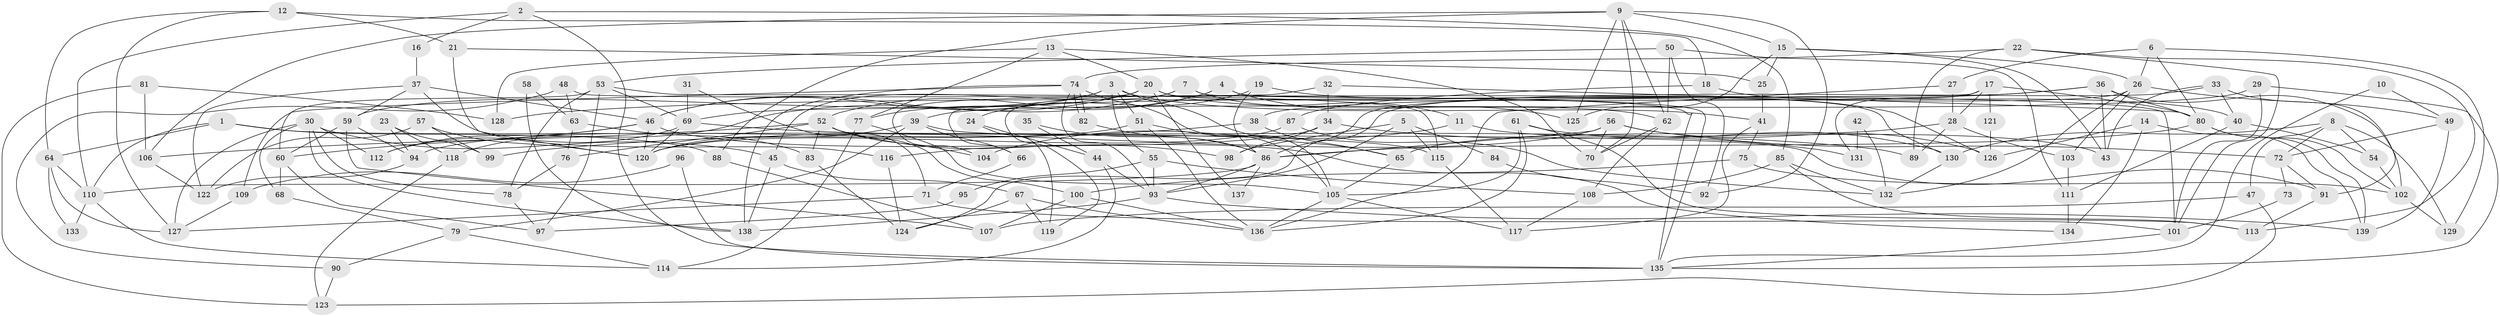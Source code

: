 // coarse degree distribution, {5: 0.1797752808988764, 6: 0.12359550561797752, 8: 0.06741573033707865, 9: 0.02247191011235955, 4: 0.2696629213483146, 7: 0.056179775280898875, 3: 0.20224719101123595, 10: 0.02247191011235955, 12: 0.011235955056179775, 2: 0.033707865168539325, 11: 0.011235955056179775}
// Generated by graph-tools (version 1.1) at 2025/41/03/06/25 10:41:57]
// undirected, 139 vertices, 278 edges
graph export_dot {
graph [start="1"]
  node [color=gray90,style=filled];
  1;
  2;
  3;
  4;
  5;
  6;
  7;
  8;
  9;
  10;
  11;
  12;
  13;
  14;
  15;
  16;
  17;
  18;
  19;
  20;
  21;
  22;
  23;
  24;
  25;
  26;
  27;
  28;
  29;
  30;
  31;
  32;
  33;
  34;
  35;
  36;
  37;
  38;
  39;
  40;
  41;
  42;
  43;
  44;
  45;
  46;
  47;
  48;
  49;
  50;
  51;
  52;
  53;
  54;
  55;
  56;
  57;
  58;
  59;
  60;
  61;
  62;
  63;
  64;
  65;
  66;
  67;
  68;
  69;
  70;
  71;
  72;
  73;
  74;
  75;
  76;
  77;
  78;
  79;
  80;
  81;
  82;
  83;
  84;
  85;
  86;
  87;
  88;
  89;
  90;
  91;
  92;
  93;
  94;
  95;
  96;
  97;
  98;
  99;
  100;
  101;
  102;
  103;
  104;
  105;
  106;
  107;
  108;
  109;
  110;
  111;
  112;
  113;
  114;
  115;
  116;
  117;
  118;
  119;
  120;
  121;
  122;
  123;
  124;
  125;
  126;
  127;
  128;
  129;
  130;
  131;
  132;
  133;
  134;
  135;
  136;
  137;
  138;
  139;
  1 -- 88;
  1 -- 64;
  1 -- 110;
  1 -- 115;
  2 -- 110;
  2 -- 135;
  2 -- 16;
  2 -- 85;
  3 -- 59;
  3 -- 41;
  3 -- 46;
  3 -- 51;
  3 -- 55;
  3 -- 65;
  4 -- 125;
  4 -- 77;
  4 -- 52;
  4 -- 135;
  5 -- 115;
  5 -- 93;
  5 -- 84;
  5 -- 98;
  6 -- 26;
  6 -- 27;
  6 -- 80;
  6 -- 129;
  7 -- 45;
  7 -- 135;
  7 -- 11;
  7 -- 118;
  8 -- 129;
  8 -- 130;
  8 -- 47;
  8 -- 54;
  8 -- 72;
  9 -- 15;
  9 -- 70;
  9 -- 62;
  9 -- 88;
  9 -- 92;
  9 -- 106;
  9 -- 125;
  10 -- 49;
  10 -- 135;
  11 -- 43;
  11 -- 104;
  12 -- 18;
  12 -- 127;
  12 -- 21;
  12 -- 64;
  13 -- 70;
  13 -- 20;
  13 -- 77;
  13 -- 128;
  14 -- 139;
  14 -- 126;
  14 -- 134;
  15 -- 26;
  15 -- 43;
  15 -- 25;
  15 -- 125;
  16 -- 37;
  17 -- 28;
  17 -- 80;
  17 -- 66;
  17 -- 121;
  17 -- 131;
  18 -- 40;
  18 -- 87;
  19 -- 24;
  19 -- 86;
  19 -- 126;
  20 -- 62;
  20 -- 104;
  20 -- 46;
  20 -- 69;
  20 -- 130;
  20 -- 137;
  21 -- 120;
  21 -- 25;
  22 -- 74;
  22 -- 113;
  22 -- 89;
  22 -- 101;
  23 -- 99;
  23 -- 94;
  23 -- 118;
  24 -- 44;
  24 -- 119;
  25 -- 41;
  26 -- 86;
  26 -- 132;
  26 -- 49;
  26 -- 103;
  27 -- 28;
  27 -- 136;
  28 -- 65;
  28 -- 103;
  28 -- 89;
  29 -- 39;
  29 -- 135;
  29 -- 101;
  30 -- 112;
  30 -- 68;
  30 -- 45;
  30 -- 78;
  30 -- 127;
  30 -- 138;
  31 -- 69;
  31 -- 71;
  32 -- 80;
  32 -- 34;
  32 -- 119;
  33 -- 91;
  33 -- 124;
  33 -- 40;
  33 -- 43;
  34 -- 98;
  34 -- 116;
  34 -- 131;
  35 -- 44;
  35 -- 86;
  36 -- 80;
  36 -- 102;
  36 -- 38;
  36 -- 43;
  36 -- 128;
  37 -- 46;
  37 -- 122;
  37 -- 59;
  37 -- 116;
  38 -- 65;
  38 -- 99;
  39 -- 120;
  39 -- 66;
  39 -- 79;
  39 -- 91;
  40 -- 54;
  40 -- 111;
  41 -- 117;
  41 -- 75;
  42 -- 131;
  42 -- 132;
  44 -- 114;
  44 -- 93;
  45 -- 138;
  45 -- 67;
  46 -- 60;
  46 -- 112;
  46 -- 120;
  46 -- 134;
  47 -- 123;
  47 -- 107;
  48 -- 90;
  48 -- 101;
  48 -- 63;
  49 -- 139;
  49 -- 72;
  50 -- 111;
  50 -- 53;
  50 -- 62;
  50 -- 92;
  51 -- 136;
  51 -- 94;
  51 -- 105;
  52 -- 100;
  52 -- 76;
  52 -- 83;
  52 -- 98;
  52 -- 104;
  52 -- 106;
  53 -- 69;
  53 -- 78;
  53 -- 60;
  53 -- 97;
  53 -- 115;
  54 -- 102;
  55 -- 108;
  55 -- 93;
  55 -- 95;
  56 -- 72;
  56 -- 120;
  56 -- 70;
  56 -- 86;
  56 -- 126;
  57 -- 122;
  57 -- 120;
  57 -- 99;
  58 -- 138;
  58 -- 63;
  59 -- 60;
  59 -- 94;
  59 -- 107;
  60 -- 68;
  60 -- 97;
  61 -- 113;
  61 -- 105;
  61 -- 130;
  61 -- 136;
  62 -- 70;
  62 -- 108;
  63 -- 76;
  63 -- 83;
  64 -- 110;
  64 -- 127;
  64 -- 133;
  65 -- 105;
  66 -- 71;
  67 -- 136;
  67 -- 119;
  67 -- 124;
  68 -- 79;
  69 -- 89;
  69 -- 112;
  69 -- 120;
  71 -- 127;
  71 -- 101;
  72 -- 73;
  72 -- 91;
  73 -- 101;
  74 -- 138;
  74 -- 82;
  74 -- 82;
  74 -- 93;
  74 -- 105;
  74 -- 109;
  75 -- 100;
  75 -- 102;
  76 -- 78;
  77 -- 105;
  77 -- 114;
  78 -- 97;
  79 -- 114;
  79 -- 90;
  80 -- 86;
  80 -- 102;
  80 -- 139;
  81 -- 128;
  81 -- 106;
  81 -- 123;
  82 -- 86;
  83 -- 124;
  84 -- 92;
  85 -- 108;
  85 -- 113;
  85 -- 132;
  86 -- 93;
  86 -- 110;
  86 -- 137;
  87 -- 120;
  87 -- 132;
  88 -- 107;
  90 -- 123;
  91 -- 113;
  93 -- 138;
  93 -- 139;
  94 -- 122;
  95 -- 97;
  96 -- 109;
  96 -- 135;
  100 -- 136;
  100 -- 107;
  101 -- 135;
  102 -- 129;
  103 -- 111;
  105 -- 117;
  105 -- 136;
  106 -- 122;
  108 -- 117;
  109 -- 127;
  110 -- 114;
  110 -- 133;
  111 -- 134;
  115 -- 117;
  116 -- 124;
  118 -- 123;
  121 -- 126;
  130 -- 132;
}

